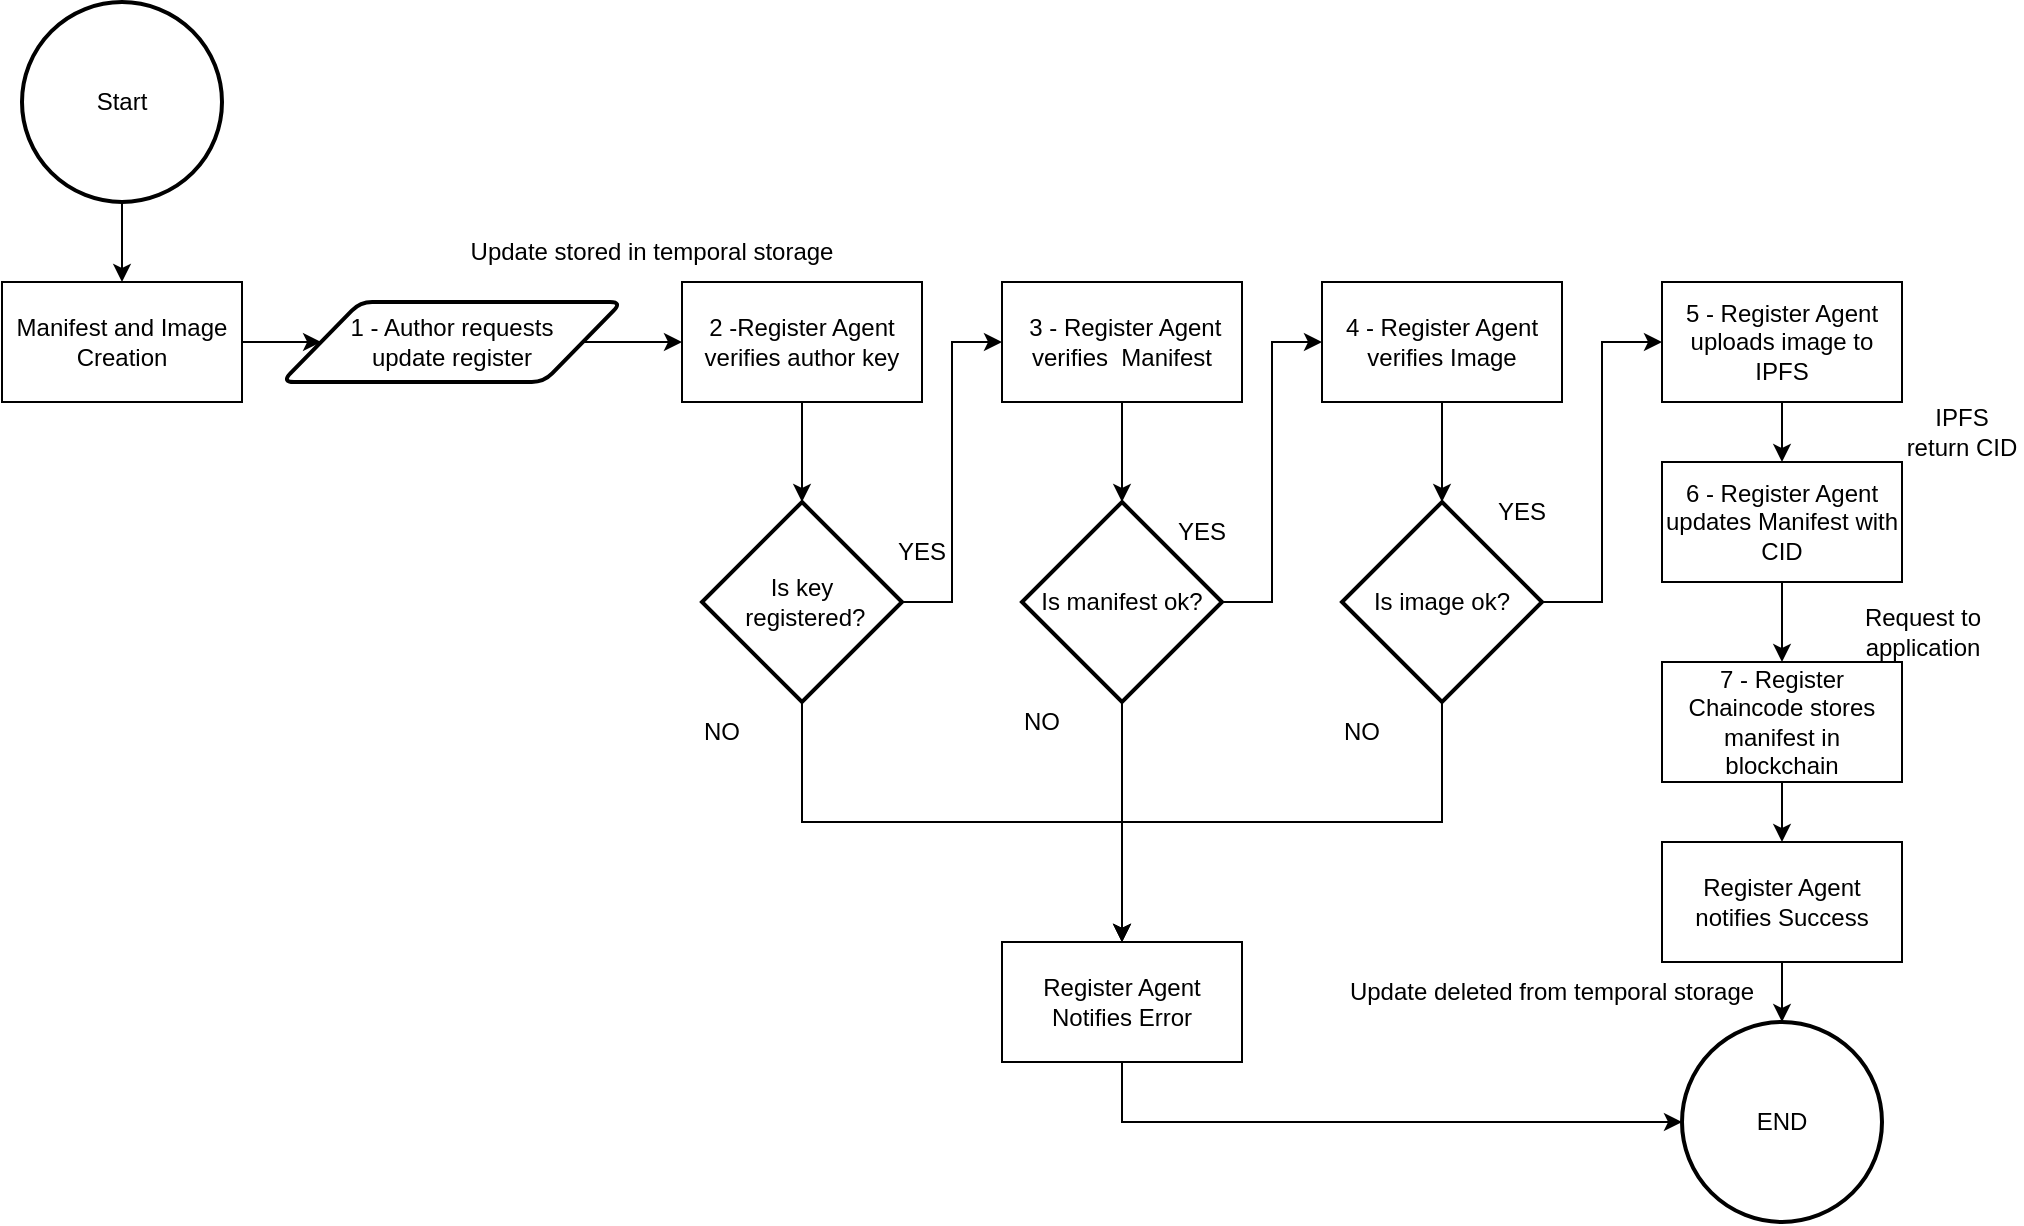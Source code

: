 <mxfile version="20.8.3" type="device"><diagram id="uyJRmHJTvAIvo_FAG1FB" name="Página-1"><mxGraphModel dx="993" dy="854" grid="1" gridSize="10" guides="1" tooltips="1" connect="1" arrows="1" fold="1" page="1" pageScale="1" pageWidth="827" pageHeight="1169" math="0" shadow="0"><root><mxCell id="0"/><mxCell id="1" parent="0"/><mxCell id="f4rEyfrfASem_EFwhXCh-22" style="edgeStyle=orthogonalEdgeStyle;rounded=0;orthogonalLoop=1;jettySize=auto;html=1;exitX=0.5;exitY=1;exitDx=0;exitDy=0;exitPerimeter=0;" parent="1" source="f4rEyfrfASem_EFwhXCh-20" target="f4rEyfrfASem_EFwhXCh-21" edge="1"><mxGeometry relative="1" as="geometry"/></mxCell><mxCell id="f4rEyfrfASem_EFwhXCh-20" value="&lt;div&gt;Start&lt;/div&gt;" style="strokeWidth=2;html=1;shape=mxgraph.flowchart.start_2;whiteSpace=wrap;" parent="1" vertex="1"><mxGeometry x="330" y="210" width="100" height="100" as="geometry"/></mxCell><mxCell id="f4rEyfrfASem_EFwhXCh-24" style="edgeStyle=orthogonalEdgeStyle;rounded=0;orthogonalLoop=1;jettySize=auto;html=1;exitX=1;exitY=0.5;exitDx=0;exitDy=0;entryX=0;entryY=0.5;entryDx=0;entryDy=0;" parent="1" source="f4rEyfrfASem_EFwhXCh-21" target="f4rEyfrfASem_EFwhXCh-23" edge="1"><mxGeometry relative="1" as="geometry"/></mxCell><mxCell id="f4rEyfrfASem_EFwhXCh-21" value="Manifest and Image Creation" style="rounded=0;whiteSpace=wrap;html=1;" parent="1" vertex="1"><mxGeometry x="320" y="350" width="120" height="60" as="geometry"/></mxCell><mxCell id="f4rEyfrfASem_EFwhXCh-26" style="edgeStyle=orthogonalEdgeStyle;rounded=0;orthogonalLoop=1;jettySize=auto;html=1;exitX=1;exitY=0.5;exitDx=0;exitDy=0;entryX=0;entryY=0.5;entryDx=0;entryDy=0;" parent="1" source="f4rEyfrfASem_EFwhXCh-23" target="f4rEyfrfASem_EFwhXCh-25" edge="1"><mxGeometry relative="1" as="geometry"/></mxCell><mxCell id="f4rEyfrfASem_EFwhXCh-23" value="&lt;div&gt;1 - Author requests &lt;br&gt;&lt;/div&gt;&lt;div&gt;update register&lt;/div&gt;" style="shape=parallelogram;html=1;strokeWidth=2;perimeter=parallelogramPerimeter;whiteSpace=wrap;rounded=1;arcSize=12;size=0.23;" parent="1" vertex="1"><mxGeometry x="460" y="360" width="170" height="40" as="geometry"/></mxCell><mxCell id="f4rEyfrfASem_EFwhXCh-28" style="edgeStyle=orthogonalEdgeStyle;rounded=0;orthogonalLoop=1;jettySize=auto;html=1;exitX=0.5;exitY=1;exitDx=0;exitDy=0;entryX=0.5;entryY=0;entryDx=0;entryDy=0;entryPerimeter=0;" parent="1" source="f4rEyfrfASem_EFwhXCh-25" target="f4rEyfrfASem_EFwhXCh-27" edge="1"><mxGeometry relative="1" as="geometry"/></mxCell><mxCell id="f4rEyfrfASem_EFwhXCh-25" value="2 -Register Agent verifies author key" style="rounded=0;whiteSpace=wrap;html=1;" parent="1" vertex="1"><mxGeometry x="660" y="350" width="120" height="60" as="geometry"/></mxCell><mxCell id="f4rEyfrfASem_EFwhXCh-32" style="edgeStyle=orthogonalEdgeStyle;rounded=0;orthogonalLoop=1;jettySize=auto;html=1;exitX=1;exitY=0.5;exitDx=0;exitDy=0;exitPerimeter=0;entryX=0;entryY=0.5;entryDx=0;entryDy=0;" parent="1" source="f4rEyfrfASem_EFwhXCh-27" target="f4rEyfrfASem_EFwhXCh-30" edge="1"><mxGeometry relative="1" as="geometry"/></mxCell><mxCell id="n6bnPIP0qgF2ZUZSfjoK-1" style="edgeStyle=orthogonalEdgeStyle;rounded=0;orthogonalLoop=1;jettySize=auto;html=1;exitX=0.5;exitY=1;exitDx=0;exitDy=0;exitPerimeter=0;entryX=0.5;entryY=0;entryDx=0;entryDy=0;" parent="1" source="f4rEyfrfASem_EFwhXCh-27" target="f4rEyfrfASem_EFwhXCh-45" edge="1"><mxGeometry relative="1" as="geometry"/></mxCell><mxCell id="f4rEyfrfASem_EFwhXCh-27" value="&lt;div&gt;Is key&lt;/div&gt;&lt;div&gt;&amp;nbsp;registered?&lt;/div&gt;" style="strokeWidth=2;html=1;shape=mxgraph.flowchart.decision;whiteSpace=wrap;" parent="1" vertex="1"><mxGeometry x="670" y="460" width="100" height="100" as="geometry"/></mxCell><mxCell id="f4rEyfrfASem_EFwhXCh-29" style="edgeStyle=orthogonalEdgeStyle;rounded=0;orthogonalLoop=1;jettySize=auto;html=1;exitX=0.5;exitY=1;exitDx=0;exitDy=0;entryX=0.5;entryY=0;entryDx=0;entryDy=0;entryPerimeter=0;" parent="1" source="f4rEyfrfASem_EFwhXCh-30" target="f4rEyfrfASem_EFwhXCh-31" edge="1"><mxGeometry relative="1" as="geometry"/></mxCell><mxCell id="f4rEyfrfASem_EFwhXCh-30" value="&amp;nbsp;3 - Register Agent verifies&amp;nbsp; Manifest" style="rounded=0;whiteSpace=wrap;html=1;" parent="1" vertex="1"><mxGeometry x="820" y="350" width="120" height="60" as="geometry"/></mxCell><mxCell id="f4rEyfrfASem_EFwhXCh-36" style="edgeStyle=orthogonalEdgeStyle;rounded=0;orthogonalLoop=1;jettySize=auto;html=1;exitX=1;exitY=0.5;exitDx=0;exitDy=0;exitPerimeter=0;entryX=0;entryY=0.5;entryDx=0;entryDy=0;" parent="1" source="f4rEyfrfASem_EFwhXCh-31" target="f4rEyfrfASem_EFwhXCh-34" edge="1"><mxGeometry relative="1" as="geometry"/></mxCell><mxCell id="f4rEyfrfASem_EFwhXCh-47" style="edgeStyle=orthogonalEdgeStyle;rounded=0;orthogonalLoop=1;jettySize=auto;html=1;exitX=0.5;exitY=1;exitDx=0;exitDy=0;exitPerimeter=0;" parent="1" source="f4rEyfrfASem_EFwhXCh-31" target="f4rEyfrfASem_EFwhXCh-45" edge="1"><mxGeometry relative="1" as="geometry"/></mxCell><mxCell id="f4rEyfrfASem_EFwhXCh-31" value="Is manifest ok?" style="strokeWidth=2;html=1;shape=mxgraph.flowchart.decision;whiteSpace=wrap;" parent="1" vertex="1"><mxGeometry x="830" y="460" width="100" height="100" as="geometry"/></mxCell><mxCell id="f4rEyfrfASem_EFwhXCh-33" style="edgeStyle=orthogonalEdgeStyle;rounded=0;orthogonalLoop=1;jettySize=auto;html=1;exitX=0.5;exitY=1;exitDx=0;exitDy=0;entryX=0.5;entryY=0;entryDx=0;entryDy=0;entryPerimeter=0;" parent="1" source="f4rEyfrfASem_EFwhXCh-34" target="f4rEyfrfASem_EFwhXCh-35" edge="1"><mxGeometry relative="1" as="geometry"/></mxCell><mxCell id="f4rEyfrfASem_EFwhXCh-34" value="4 - Register Agent verifies Image" style="rounded=0;whiteSpace=wrap;html=1;" parent="1" vertex="1"><mxGeometry x="980" y="350" width="120" height="60" as="geometry"/></mxCell><mxCell id="f4rEyfrfASem_EFwhXCh-39" style="edgeStyle=orthogonalEdgeStyle;rounded=0;orthogonalLoop=1;jettySize=auto;html=1;exitX=1;exitY=0.5;exitDx=0;exitDy=0;exitPerimeter=0;entryX=0;entryY=0.5;entryDx=0;entryDy=0;" parent="1" source="f4rEyfrfASem_EFwhXCh-35" target="f4rEyfrfASem_EFwhXCh-37" edge="1"><mxGeometry relative="1" as="geometry"/></mxCell><mxCell id="f4rEyfrfASem_EFwhXCh-46" style="edgeStyle=orthogonalEdgeStyle;rounded=0;orthogonalLoop=1;jettySize=auto;html=1;exitX=0.5;exitY=1;exitDx=0;exitDy=0;exitPerimeter=0;entryX=0.5;entryY=0;entryDx=0;entryDy=0;" parent="1" source="f4rEyfrfASem_EFwhXCh-35" target="f4rEyfrfASem_EFwhXCh-45" edge="1"><mxGeometry relative="1" as="geometry"/></mxCell><mxCell id="f4rEyfrfASem_EFwhXCh-35" value="Is image ok?" style="strokeWidth=2;html=1;shape=mxgraph.flowchart.decision;whiteSpace=wrap;" parent="1" vertex="1"><mxGeometry x="990" y="460" width="100" height="100" as="geometry"/></mxCell><mxCell id="f4rEyfrfASem_EFwhXCh-40" style="edgeStyle=orthogonalEdgeStyle;rounded=0;orthogonalLoop=1;jettySize=auto;html=1;exitX=0.5;exitY=1;exitDx=0;exitDy=0;entryX=0.5;entryY=0;entryDx=0;entryDy=0;" parent="1" source="f4rEyfrfASem_EFwhXCh-37" target="f4rEyfrfASem_EFwhXCh-38" edge="1"><mxGeometry relative="1" as="geometry"/></mxCell><mxCell id="f4rEyfrfASem_EFwhXCh-37" value="5 - Register Agent uploads image to IPFS" style="rounded=0;whiteSpace=wrap;html=1;" parent="1" vertex="1"><mxGeometry x="1150" y="350" width="120" height="60" as="geometry"/></mxCell><mxCell id="f4rEyfrfASem_EFwhXCh-42" style="edgeStyle=orthogonalEdgeStyle;rounded=0;orthogonalLoop=1;jettySize=auto;html=1;exitX=0.5;exitY=1;exitDx=0;exitDy=0;" parent="1" source="f4rEyfrfASem_EFwhXCh-38" target="f4rEyfrfASem_EFwhXCh-41" edge="1"><mxGeometry relative="1" as="geometry"/></mxCell><mxCell id="f4rEyfrfASem_EFwhXCh-38" value="6 - Register Agent updates Manifest with CID" style="rounded=0;whiteSpace=wrap;html=1;" parent="1" vertex="1"><mxGeometry x="1150" y="440" width="120" height="60" as="geometry"/></mxCell><mxCell id="f4rEyfrfASem_EFwhXCh-44" style="edgeStyle=orthogonalEdgeStyle;rounded=0;orthogonalLoop=1;jettySize=auto;html=1;exitX=0.5;exitY=1;exitDx=0;exitDy=0;entryX=0.5;entryY=0;entryDx=0;entryDy=0;" parent="1" source="f4rEyfrfASem_EFwhXCh-41" target="f4rEyfrfASem_EFwhXCh-43" edge="1"><mxGeometry relative="1" as="geometry"/></mxCell><mxCell id="f4rEyfrfASem_EFwhXCh-41" value="7 - Register Chaincode stores manifest in blockchain" style="rounded=0;whiteSpace=wrap;html=1;" parent="1" vertex="1"><mxGeometry x="1150" y="540" width="120" height="60" as="geometry"/></mxCell><mxCell id="f4rEyfrfASem_EFwhXCh-50" style="edgeStyle=orthogonalEdgeStyle;rounded=0;orthogonalLoop=1;jettySize=auto;html=1;exitX=0.5;exitY=1;exitDx=0;exitDy=0;" parent="1" source="f4rEyfrfASem_EFwhXCh-43" target="f4rEyfrfASem_EFwhXCh-49" edge="1"><mxGeometry relative="1" as="geometry"/></mxCell><mxCell id="f4rEyfrfASem_EFwhXCh-43" value="Register Agent notifies Success" style="rounded=0;whiteSpace=wrap;html=1;" parent="1" vertex="1"><mxGeometry x="1150" y="630" width="120" height="60" as="geometry"/></mxCell><mxCell id="nbKHe1TG_AqAx4xCmcYf-2" style="edgeStyle=orthogonalEdgeStyle;rounded=0;orthogonalLoop=1;jettySize=auto;html=1;exitX=0.5;exitY=1;exitDx=0;exitDy=0;entryX=0;entryY=0.5;entryDx=0;entryDy=0;entryPerimeter=0;" edge="1" parent="1" source="f4rEyfrfASem_EFwhXCh-45" target="f4rEyfrfASem_EFwhXCh-49"><mxGeometry relative="1" as="geometry"/></mxCell><mxCell id="f4rEyfrfASem_EFwhXCh-45" value="Register Agent Notifies Error" style="rounded=0;whiteSpace=wrap;html=1;" parent="1" vertex="1"><mxGeometry x="820" y="680" width="120" height="60" as="geometry"/></mxCell><mxCell id="f4rEyfrfASem_EFwhXCh-49" value="END" style="strokeWidth=2;html=1;shape=mxgraph.flowchart.start_2;whiteSpace=wrap;" parent="1" vertex="1"><mxGeometry x="1160" y="720" width="100" height="100" as="geometry"/></mxCell><mxCell id="n6bnPIP0qgF2ZUZSfjoK-2" value="NO" style="text;html=1;strokeColor=none;fillColor=none;align=center;verticalAlign=middle;whiteSpace=wrap;rounded=0;" parent="1" vertex="1"><mxGeometry x="650" y="560" width="60" height="30" as="geometry"/></mxCell><mxCell id="n6bnPIP0qgF2ZUZSfjoK-3" value="NO" style="text;html=1;strokeColor=none;fillColor=none;align=center;verticalAlign=middle;whiteSpace=wrap;rounded=0;" parent="1" vertex="1"><mxGeometry x="810" y="555" width="60" height="30" as="geometry"/></mxCell><mxCell id="n6bnPIP0qgF2ZUZSfjoK-4" value="NO" style="text;html=1;strokeColor=none;fillColor=none;align=center;verticalAlign=middle;whiteSpace=wrap;rounded=0;" parent="1" vertex="1"><mxGeometry x="970" y="560" width="60" height="30" as="geometry"/></mxCell><mxCell id="n6bnPIP0qgF2ZUZSfjoK-5" value="YES" style="text;html=1;strokeColor=none;fillColor=none;align=center;verticalAlign=middle;whiteSpace=wrap;rounded=0;" parent="1" vertex="1"><mxGeometry x="750" y="470" width="60" height="30" as="geometry"/></mxCell><mxCell id="n6bnPIP0qgF2ZUZSfjoK-6" value="YES" style="text;html=1;strokeColor=none;fillColor=none;align=center;verticalAlign=middle;whiteSpace=wrap;rounded=0;" parent="1" vertex="1"><mxGeometry x="890" y="460" width="60" height="30" as="geometry"/></mxCell><mxCell id="n6bnPIP0qgF2ZUZSfjoK-8" value="YES" style="text;html=1;strokeColor=none;fillColor=none;align=center;verticalAlign=middle;whiteSpace=wrap;rounded=0;" parent="1" vertex="1"><mxGeometry x="1050" y="450" width="60" height="30" as="geometry"/></mxCell><mxCell id="nbKHe1TG_AqAx4xCmcYf-3" value="Update stored in temporal storage" style="text;html=1;strokeColor=none;fillColor=none;align=center;verticalAlign=middle;whiteSpace=wrap;rounded=0;" vertex="1" parent="1"><mxGeometry x="540" y="320" width="210" height="30" as="geometry"/></mxCell><mxCell id="nbKHe1TG_AqAx4xCmcYf-6" value="Update deleted from temporal storage" style="text;html=1;strokeColor=none;fillColor=none;align=center;verticalAlign=middle;whiteSpace=wrap;rounded=0;" vertex="1" parent="1"><mxGeometry x="990" y="690" width="210" height="30" as="geometry"/></mxCell><mxCell id="nbKHe1TG_AqAx4xCmcYf-7" value="IPFS return CID" style="text;html=1;strokeColor=none;fillColor=none;align=center;verticalAlign=middle;whiteSpace=wrap;rounded=0;" vertex="1" parent="1"><mxGeometry x="1270" y="410" width="60" height="30" as="geometry"/></mxCell><mxCell id="nbKHe1TG_AqAx4xCmcYf-8" value="Request to application" style="text;html=1;strokeColor=none;fillColor=none;align=center;verticalAlign=middle;whiteSpace=wrap;rounded=0;" vertex="1" parent="1"><mxGeometry x="1241" y="510" width="79" height="30" as="geometry"/></mxCell></root></mxGraphModel></diagram></mxfile>